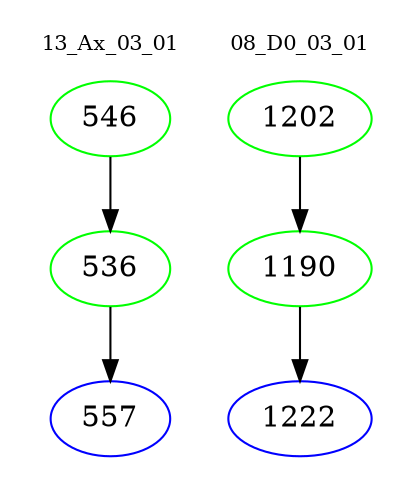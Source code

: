 digraph{
subgraph cluster_0 {
color = white
label = "13_Ax_03_01";
fontsize=10;
T0_546 [label="546", color="green"]
T0_546 -> T0_536 [color="black"]
T0_536 [label="536", color="green"]
T0_536 -> T0_557 [color="black"]
T0_557 [label="557", color="blue"]
}
subgraph cluster_1 {
color = white
label = "08_D0_03_01";
fontsize=10;
T1_1202 [label="1202", color="green"]
T1_1202 -> T1_1190 [color="black"]
T1_1190 [label="1190", color="green"]
T1_1190 -> T1_1222 [color="black"]
T1_1222 [label="1222", color="blue"]
}
}
